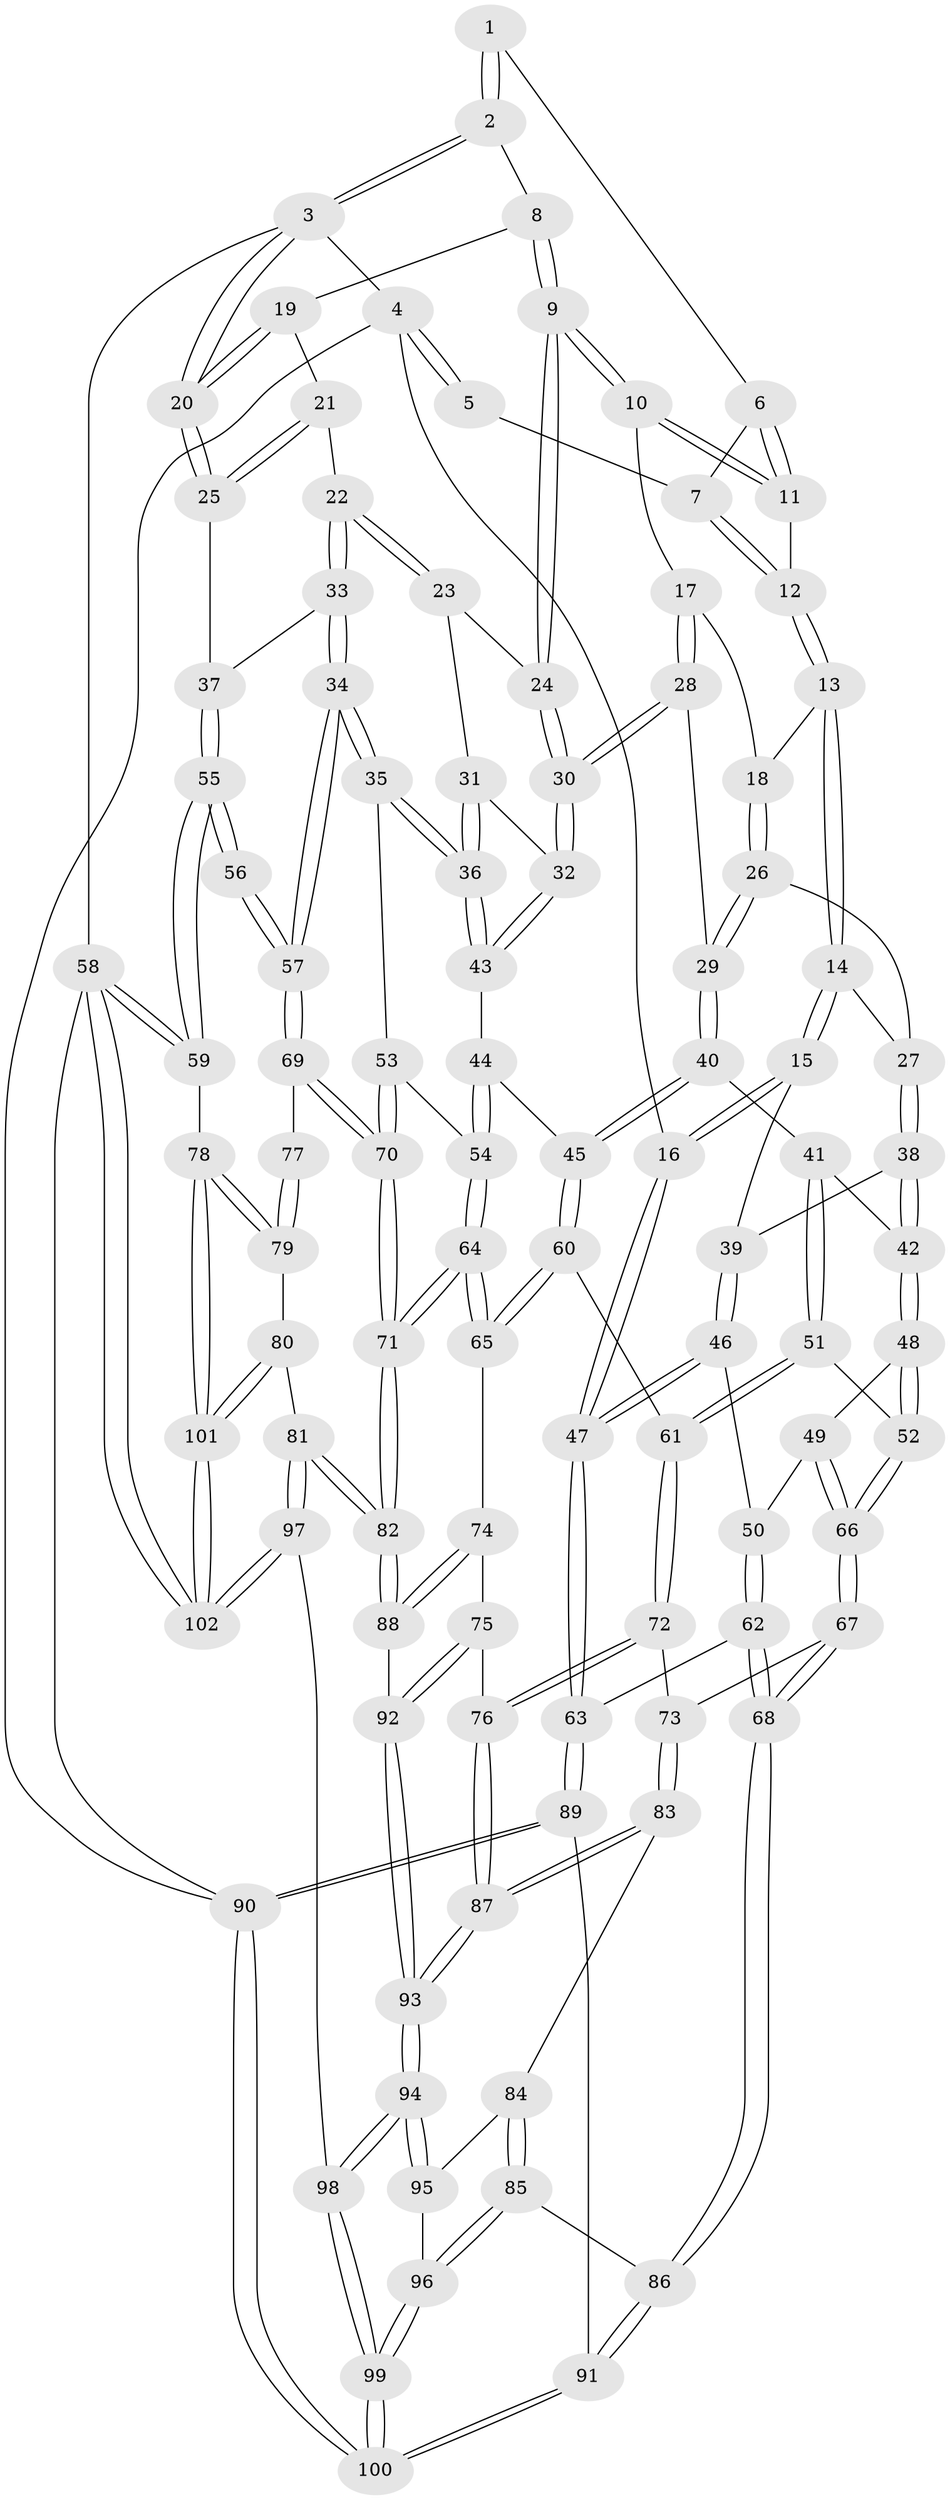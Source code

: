 // Generated by graph-tools (version 1.1) at 2025/11/02/21/25 10:11:12]
// undirected, 102 vertices, 252 edges
graph export_dot {
graph [start="1"]
  node [color=gray90,style=filled];
  1 [pos="+0.49933885723382826+0"];
  2 [pos="+0.7044732558227031+0"];
  3 [pos="+1+0"];
  4 [pos="+0+0"];
  5 [pos="+0.28085633472609633+0"];
  6 [pos="+0.44993869626789973+0.03683744869489886"];
  7 [pos="+0.28168634583160757+0"];
  8 [pos="+0.7117458966619591+0.01912251427378561"];
  9 [pos="+0.6268093350402276+0.1505596879713075"];
  10 [pos="+0.511927847375929+0.16020084440264568"];
  11 [pos="+0.4527280065057611+0.06132340300238258"];
  12 [pos="+0.2678081583776725+0.08263021607184207"];
  13 [pos="+0.26188936205232816+0.09802116609018824"];
  14 [pos="+0.08319899776244163+0.1259376096517508"];
  15 [pos="+0+0.10148859058742142"];
  16 [pos="+0+0.05551345051350664"];
  17 [pos="+0.5073313998007278+0.1633522544486087"];
  18 [pos="+0.2854601455799257+0.13697676841226228"];
  19 [pos="+0.8713810382697599+0.1247306523504616"];
  20 [pos="+1+0"];
  21 [pos="+0.8743568250954689+0.13007484544155443"];
  22 [pos="+0.889987554810441+0.2928929439392141"];
  23 [pos="+0.7852574288795862+0.2978482209672728"];
  24 [pos="+0.651880013401536+0.2271901746861702"];
  25 [pos="+1+0.1872651373589664"];
  26 [pos="+0.2952501349529244+0.2874384761645634"];
  27 [pos="+0.22972904582092915+0.31999522857085194"];
  28 [pos="+0.42825619228035167+0.29659241485359567"];
  29 [pos="+0.38465378208787276+0.32700393894355023"];
  30 [pos="+0.6063809175919629+0.3666557802727054"];
  31 [pos="+0.7535364553097131+0.3691728140240246"];
  32 [pos="+0.6110642317054578+0.415377403268096"];
  33 [pos="+0.8948335909100525+0.29727117393391045"];
  34 [pos="+0.8961865419149129+0.5190019045708212"];
  35 [pos="+0.8116705855502563+0.514643606606471"];
  36 [pos="+0.7978903282408771+0.5028682753492502"];
  37 [pos="+1+0.2560650058619185"];
  38 [pos="+0.19197687049045895+0.35895977585881833"];
  39 [pos="+0.17929920940036048+0.3602695114075773"];
  40 [pos="+0.40906438240593784+0.45810679875460386"];
  41 [pos="+0.34736202343172135+0.4814422322783625"];
  42 [pos="+0.2420148505075692+0.47383360815298614"];
  43 [pos="+0.6099323514557031+0.4221426152545145"];
  44 [pos="+0.5816899725297431+0.45716831467098984"];
  45 [pos="+0.43774830832051875+0.4788642790730418"];
  46 [pos="+0.12543813701148285+0.4005441742042956"];
  47 [pos="+0+0.513021675700969"];
  48 [pos="+0.22063524761793635+0.5073988643989049"];
  49 [pos="+0.16206808527461078+0.5358978572057931"];
  50 [pos="+0.1484300843148896+0.5307701148330921"];
  51 [pos="+0.29483456249392914+0.6222096743875878"];
  52 [pos="+0.27809428106079287+0.6191529877841199"];
  53 [pos="+0.7741218592942548+0.5454589720461442"];
  54 [pos="+0.6173858672696064+0.578826304223966"];
  55 [pos="+1+0.631458377083246"];
  56 [pos="+0.9957168985883278+0.5808795988955376"];
  57 [pos="+0.9034719175549237+0.5251157670889814"];
  58 [pos="+1+1"];
  59 [pos="+1+0.7437344377335884"];
  60 [pos="+0.44522228453728446+0.6473570349705426"];
  61 [pos="+0.34781851622287213+0.6660317388010107"];
  62 [pos="+0+0.5292955086487853"];
  63 [pos="+0+0.5167728168301486"];
  64 [pos="+0.5915693778529685+0.6836392942446642"];
  65 [pos="+0.45332852885858094+0.6534399404892438"];
  66 [pos="+0.17002795393354223+0.6597829277554678"];
  67 [pos="+0.16384387359961866+0.6682220037778361"];
  68 [pos="+0.11665303893442491+0.7126811016378367"];
  69 [pos="+0.7626299536407609+0.7071488974761314"];
  70 [pos="+0.6967922708940532+0.7356994382647281"];
  71 [pos="+0.6570225454563484+0.7728664573261448"];
  72 [pos="+0.33364901618060844+0.6966812118512485"];
  73 [pos="+0.3072727171192931+0.7313083807908152"];
  74 [pos="+0.4383154126903291+0.7491099660751649"];
  75 [pos="+0.4175832267409686+0.7952601720496956"];
  76 [pos="+0.40507678468138664+0.8075542225972284"];
  77 [pos="+0.8682871474985904+0.703028321345747"];
  78 [pos="+1+0.8183286331917465"];
  79 [pos="+0.849170101286037+0.8335706759336228"];
  80 [pos="+0.8412242111011157+0.83763966044731"];
  81 [pos="+0.6617813288271097+0.8128593805995125"];
  82 [pos="+0.6598641182864117+0.8080968153274682"];
  83 [pos="+0.28744268469237905+0.7804760939453292"];
  84 [pos="+0.27300178156188226+0.7878088145129282"];
  85 [pos="+0.14097351901921715+0.7854533372106272"];
  86 [pos="+0.12775865772409759+0.7788420596068825"];
  87 [pos="+0.3855803345068749+0.8428473027747398"];
  88 [pos="+0.5330436393885284+0.816687422045355"];
  89 [pos="+0+0.8422952750807055"];
  90 [pos="+0+1"];
  91 [pos="+0.07353652125929944+0.8359832734318873"];
  92 [pos="+0.5226927093901091+0.8194028426976747"];
  93 [pos="+0.3956740939601926+0.9011093320752406"];
  94 [pos="+0.3793808838696918+1"];
  95 [pos="+0.2740670158443871+0.8408724291675703"];
  96 [pos="+0.21147903517717756+0.9061071797989652"];
  97 [pos="+0.596679812025649+1"];
  98 [pos="+0.38057582306909454+1"];
  99 [pos="+0.2900293293942705+1"];
  100 [pos="+0.09574076122165606+1"];
  101 [pos="+0.8749603496434736+1"];
  102 [pos="+0.8351976946263295+1"];
  1 -- 2;
  1 -- 2;
  1 -- 6;
  2 -- 3;
  2 -- 3;
  2 -- 8;
  3 -- 4;
  3 -- 20;
  3 -- 20;
  3 -- 58;
  4 -- 5;
  4 -- 5;
  4 -- 16;
  4 -- 90;
  5 -- 7;
  6 -- 7;
  6 -- 11;
  6 -- 11;
  7 -- 12;
  7 -- 12;
  8 -- 9;
  8 -- 9;
  8 -- 19;
  9 -- 10;
  9 -- 10;
  9 -- 24;
  9 -- 24;
  10 -- 11;
  10 -- 11;
  10 -- 17;
  11 -- 12;
  12 -- 13;
  12 -- 13;
  13 -- 14;
  13 -- 14;
  13 -- 18;
  14 -- 15;
  14 -- 15;
  14 -- 27;
  15 -- 16;
  15 -- 16;
  15 -- 39;
  16 -- 47;
  16 -- 47;
  17 -- 18;
  17 -- 28;
  17 -- 28;
  18 -- 26;
  18 -- 26;
  19 -- 20;
  19 -- 20;
  19 -- 21;
  20 -- 25;
  20 -- 25;
  21 -- 22;
  21 -- 25;
  21 -- 25;
  22 -- 23;
  22 -- 23;
  22 -- 33;
  22 -- 33;
  23 -- 24;
  23 -- 31;
  24 -- 30;
  24 -- 30;
  25 -- 37;
  26 -- 27;
  26 -- 29;
  26 -- 29;
  27 -- 38;
  27 -- 38;
  28 -- 29;
  28 -- 30;
  28 -- 30;
  29 -- 40;
  29 -- 40;
  30 -- 32;
  30 -- 32;
  31 -- 32;
  31 -- 36;
  31 -- 36;
  32 -- 43;
  32 -- 43;
  33 -- 34;
  33 -- 34;
  33 -- 37;
  34 -- 35;
  34 -- 35;
  34 -- 57;
  34 -- 57;
  35 -- 36;
  35 -- 36;
  35 -- 53;
  36 -- 43;
  36 -- 43;
  37 -- 55;
  37 -- 55;
  38 -- 39;
  38 -- 42;
  38 -- 42;
  39 -- 46;
  39 -- 46;
  40 -- 41;
  40 -- 45;
  40 -- 45;
  41 -- 42;
  41 -- 51;
  41 -- 51;
  42 -- 48;
  42 -- 48;
  43 -- 44;
  44 -- 45;
  44 -- 54;
  44 -- 54;
  45 -- 60;
  45 -- 60;
  46 -- 47;
  46 -- 47;
  46 -- 50;
  47 -- 63;
  47 -- 63;
  48 -- 49;
  48 -- 52;
  48 -- 52;
  49 -- 50;
  49 -- 66;
  49 -- 66;
  50 -- 62;
  50 -- 62;
  51 -- 52;
  51 -- 61;
  51 -- 61;
  52 -- 66;
  52 -- 66;
  53 -- 54;
  53 -- 70;
  53 -- 70;
  54 -- 64;
  54 -- 64;
  55 -- 56;
  55 -- 56;
  55 -- 59;
  55 -- 59;
  56 -- 57;
  56 -- 57;
  57 -- 69;
  57 -- 69;
  58 -- 59;
  58 -- 59;
  58 -- 102;
  58 -- 102;
  58 -- 90;
  59 -- 78;
  60 -- 61;
  60 -- 65;
  60 -- 65;
  61 -- 72;
  61 -- 72;
  62 -- 63;
  62 -- 68;
  62 -- 68;
  63 -- 89;
  63 -- 89;
  64 -- 65;
  64 -- 65;
  64 -- 71;
  64 -- 71;
  65 -- 74;
  66 -- 67;
  66 -- 67;
  67 -- 68;
  67 -- 68;
  67 -- 73;
  68 -- 86;
  68 -- 86;
  69 -- 70;
  69 -- 70;
  69 -- 77;
  70 -- 71;
  70 -- 71;
  71 -- 82;
  71 -- 82;
  72 -- 73;
  72 -- 76;
  72 -- 76;
  73 -- 83;
  73 -- 83;
  74 -- 75;
  74 -- 88;
  74 -- 88;
  75 -- 76;
  75 -- 92;
  75 -- 92;
  76 -- 87;
  76 -- 87;
  77 -- 79;
  77 -- 79;
  78 -- 79;
  78 -- 79;
  78 -- 101;
  78 -- 101;
  79 -- 80;
  80 -- 81;
  80 -- 101;
  80 -- 101;
  81 -- 82;
  81 -- 82;
  81 -- 97;
  81 -- 97;
  82 -- 88;
  82 -- 88;
  83 -- 84;
  83 -- 87;
  83 -- 87;
  84 -- 85;
  84 -- 85;
  84 -- 95;
  85 -- 86;
  85 -- 96;
  85 -- 96;
  86 -- 91;
  86 -- 91;
  87 -- 93;
  87 -- 93;
  88 -- 92;
  89 -- 90;
  89 -- 90;
  89 -- 91;
  90 -- 100;
  90 -- 100;
  91 -- 100;
  91 -- 100;
  92 -- 93;
  92 -- 93;
  93 -- 94;
  93 -- 94;
  94 -- 95;
  94 -- 95;
  94 -- 98;
  94 -- 98;
  95 -- 96;
  96 -- 99;
  96 -- 99;
  97 -- 98;
  97 -- 102;
  97 -- 102;
  98 -- 99;
  98 -- 99;
  99 -- 100;
  99 -- 100;
  101 -- 102;
  101 -- 102;
}
